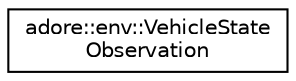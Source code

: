 digraph "Graphical Class Hierarchy"
{
 // LATEX_PDF_SIZE
  edge [fontname="Helvetica",fontsize="10",labelfontname="Helvetica",labelfontsize="10"];
  node [fontname="Helvetica",fontsize="10",shape=record];
  rankdir="LR";
  Node0 [label="adore::env::VehicleState\lObservation",height=0.2,width=0.4,color="black", fillcolor="white", style="filled",URL="$classadore_1_1env_1_1VehicleStateObservation.html",tooltip="Class to observe the vehicle state."];
}
